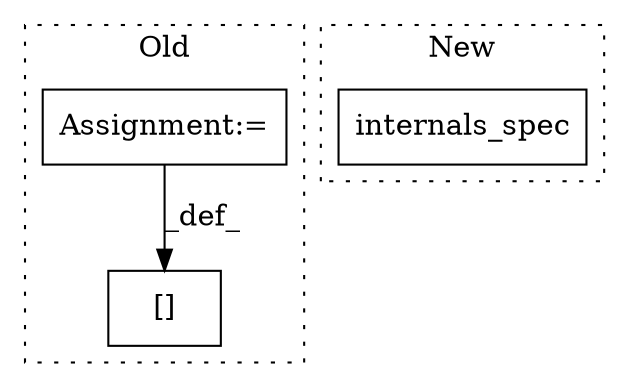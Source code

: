 digraph G {
subgraph cluster0 {
1 [label="[]" a="2" s="1271,1287" l="12,1" shape="box"];
3 [label="Assignment:=" a="7" s="1288" l="1" shape="box"];
label = "Old";
style="dotted";
}
subgraph cluster1 {
2 [label="internals_spec" a="32" s="1563,1584" l="15,1" shape="box"];
label = "New";
style="dotted";
}
3 -> 1 [label="_def_"];
}